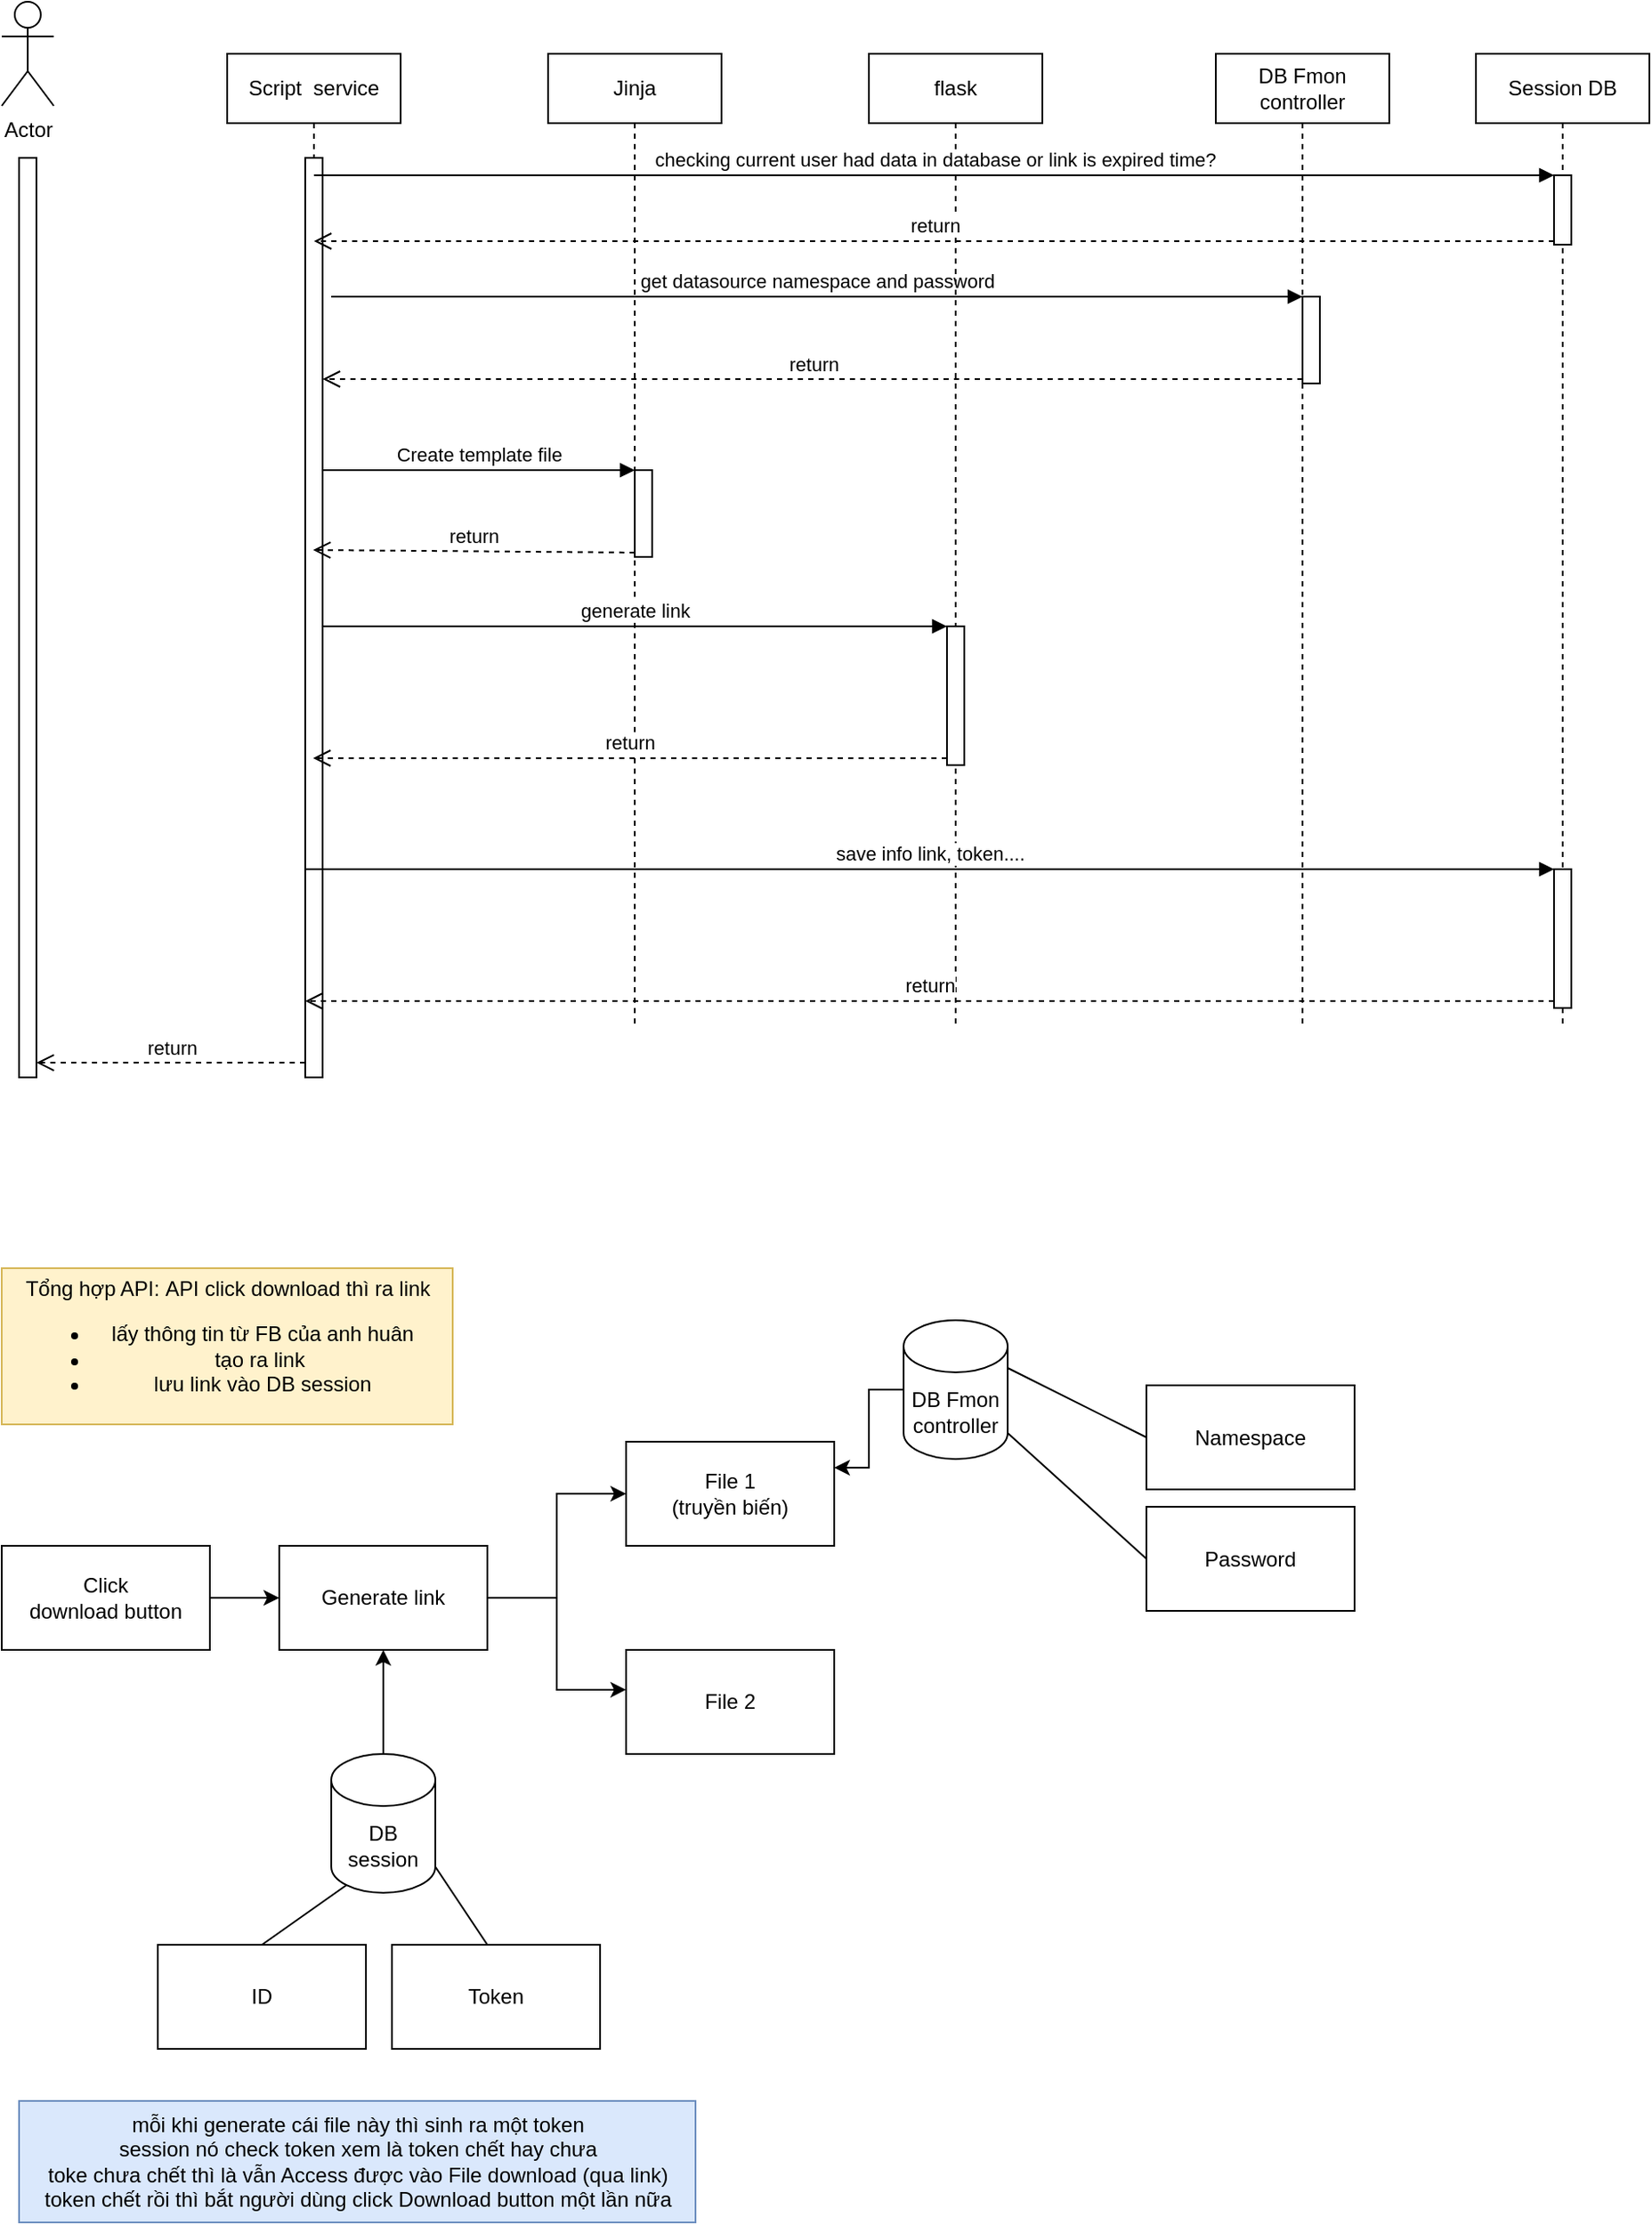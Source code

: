 <mxfile version="20.1.1" type="github">
  <diagram id="ONlVN_mibPTLU32uY-dU" name="Page-1">
    <mxGraphModel dx="1113" dy="759" grid="1" gridSize="10" guides="1" tooltips="1" connect="1" arrows="1" fold="1" page="1" pageScale="1" pageWidth="850" pageHeight="1100" math="0" shadow="0">
      <root>
        <mxCell id="0" />
        <mxCell id="1" parent="0" />
        <mxCell id="qlLl403qNk03ZVmU591X-13" value="Actor" style="shape=umlActor;verticalLabelPosition=bottom;verticalAlign=top;html=1;" vertex="1" parent="1">
          <mxGeometry x="150" y="60" width="30" height="60" as="geometry" />
        </mxCell>
        <mxCell id="qlLl403qNk03ZVmU591X-14" value="Script &amp;nbsp;service" style="shape=umlLifeline;perimeter=lifelinePerimeter;whiteSpace=wrap;html=1;container=1;collapsible=0;recursiveResize=0;outlineConnect=0;" vertex="1" parent="1">
          <mxGeometry x="280" y="90" width="100" height="590" as="geometry" />
        </mxCell>
        <mxCell id="qlLl403qNk03ZVmU591X-15" value="" style="html=1;points=[];perimeter=orthogonalPerimeter;" vertex="1" parent="qlLl403qNk03ZVmU591X-14">
          <mxGeometry x="45" y="60" width="10" height="530" as="geometry" />
        </mxCell>
        <mxCell id="qlLl403qNk03ZVmU591X-16" value="Jinja" style="shape=umlLifeline;perimeter=lifelinePerimeter;whiteSpace=wrap;html=1;container=1;collapsible=0;recursiveResize=0;outlineConnect=0;" vertex="1" parent="1">
          <mxGeometry x="465" y="90" width="100" height="560" as="geometry" />
        </mxCell>
        <mxCell id="qlLl403qNk03ZVmU591X-17" value="" style="html=1;points=[];perimeter=orthogonalPerimeter;" vertex="1" parent="qlLl403qNk03ZVmU591X-16">
          <mxGeometry x="50" y="240" width="10" height="50" as="geometry" />
        </mxCell>
        <mxCell id="qlLl403qNk03ZVmU591X-18" value="DB Fmon controller" style="shape=umlLifeline;perimeter=lifelinePerimeter;whiteSpace=wrap;html=1;container=1;collapsible=0;recursiveResize=0;outlineConnect=0;" vertex="1" parent="1">
          <mxGeometry x="850" y="90" width="100" height="560" as="geometry" />
        </mxCell>
        <mxCell id="qlLl403qNk03ZVmU591X-19" value="" style="html=1;points=[];perimeter=orthogonalPerimeter;" vertex="1" parent="qlLl403qNk03ZVmU591X-18">
          <mxGeometry x="50" y="140" width="10" height="50" as="geometry" />
        </mxCell>
        <mxCell id="qlLl403qNk03ZVmU591X-20" style="edgeStyle=orthogonalEdgeStyle;rounded=0;orthogonalLoop=1;jettySize=auto;html=1;exitX=1;exitY=0.5;exitDx=0;exitDy=0;entryX=0;entryY=0.5;entryDx=0;entryDy=0;" edge="1" parent="1" source="qlLl403qNk03ZVmU591X-21" target="qlLl403qNk03ZVmU591X-24">
          <mxGeometry relative="1" as="geometry" />
        </mxCell>
        <mxCell id="qlLl403qNk03ZVmU591X-21" value="Click &lt;br&gt;download button" style="rounded=0;whiteSpace=wrap;html=1;" vertex="1" parent="1">
          <mxGeometry x="150" y="950" width="120" height="60" as="geometry" />
        </mxCell>
        <mxCell id="qlLl403qNk03ZVmU591X-22" style="edgeStyle=orthogonalEdgeStyle;rounded=0;orthogonalLoop=1;jettySize=auto;html=1;exitX=1;exitY=0.5;exitDx=0;exitDy=0;entryX=0;entryY=0.5;entryDx=0;entryDy=0;" edge="1" parent="1" source="qlLl403qNk03ZVmU591X-24" target="qlLl403qNk03ZVmU591X-25">
          <mxGeometry relative="1" as="geometry">
            <Array as="points">
              <mxPoint x="470" y="980" />
              <mxPoint x="470" y="920" />
            </Array>
          </mxGeometry>
        </mxCell>
        <mxCell id="qlLl403qNk03ZVmU591X-23" style="edgeStyle=orthogonalEdgeStyle;rounded=0;orthogonalLoop=1;jettySize=auto;html=1;exitX=1;exitY=0.5;exitDx=0;exitDy=0;entryX=0;entryY=0.383;entryDx=0;entryDy=0;entryPerimeter=0;" edge="1" parent="1" source="qlLl403qNk03ZVmU591X-24" target="qlLl403qNk03ZVmU591X-26">
          <mxGeometry relative="1" as="geometry" />
        </mxCell>
        <mxCell id="qlLl403qNk03ZVmU591X-24" value="Generate link" style="rounded=0;whiteSpace=wrap;html=1;" vertex="1" parent="1">
          <mxGeometry x="310" y="950" width="120" height="60" as="geometry" />
        </mxCell>
        <mxCell id="qlLl403qNk03ZVmU591X-25" value="File 1&lt;br&gt;(truyền biến)" style="rounded=0;whiteSpace=wrap;html=1;" vertex="1" parent="1">
          <mxGeometry x="510" y="890" width="120" height="60" as="geometry" />
        </mxCell>
        <mxCell id="qlLl403qNk03ZVmU591X-26" value="File 2" style="rounded=0;whiteSpace=wrap;html=1;" vertex="1" parent="1">
          <mxGeometry x="510" y="1010" width="120" height="60" as="geometry" />
        </mxCell>
        <mxCell id="qlLl403qNk03ZVmU591X-27" value="Namespace" style="rounded=0;whiteSpace=wrap;html=1;" vertex="1" parent="1">
          <mxGeometry x="810" y="857.5" width="120" height="60" as="geometry" />
        </mxCell>
        <mxCell id="qlLl403qNk03ZVmU591X-28" value="Password" style="rounded=0;whiteSpace=wrap;html=1;" vertex="1" parent="1">
          <mxGeometry x="810" y="927.5" width="120" height="60" as="geometry" />
        </mxCell>
        <mxCell id="qlLl403qNk03ZVmU591X-29" style="edgeStyle=orthogonalEdgeStyle;rounded=0;orthogonalLoop=1;jettySize=auto;html=1;exitX=0;exitY=0.5;exitDx=0;exitDy=0;exitPerimeter=0;entryX=1;entryY=0.25;entryDx=0;entryDy=0;" edge="1" parent="1" source="qlLl403qNk03ZVmU591X-30" target="qlLl403qNk03ZVmU591X-25">
          <mxGeometry relative="1" as="geometry" />
        </mxCell>
        <mxCell id="qlLl403qNk03ZVmU591X-30" value="DB Fmon controller" style="shape=cylinder3;whiteSpace=wrap;html=1;boundedLbl=1;backgroundOutline=1;size=15;" vertex="1" parent="1">
          <mxGeometry x="670" y="820" width="60" height="80" as="geometry" />
        </mxCell>
        <mxCell id="qlLl403qNk03ZVmU591X-31" value="" style="endArrow=none;html=1;rounded=0;entryX=0;entryY=0.5;entryDx=0;entryDy=0;exitX=1;exitY=0;exitDx=0;exitDy=27.5;exitPerimeter=0;" edge="1" parent="1" source="qlLl403qNk03ZVmU591X-30" target="qlLl403qNk03ZVmU591X-27">
          <mxGeometry width="50" height="50" relative="1" as="geometry">
            <mxPoint x="720" y="850" as="sourcePoint" />
            <mxPoint x="770" y="887.5" as="targetPoint" />
          </mxGeometry>
        </mxCell>
        <mxCell id="qlLl403qNk03ZVmU591X-32" value="" style="endArrow=none;html=1;rounded=0;entryX=0;entryY=0.5;entryDx=0;entryDy=0;exitX=1;exitY=1;exitDx=0;exitDy=-15;exitPerimeter=0;" edge="1" parent="1" source="qlLl403qNk03ZVmU591X-30" target="qlLl403qNk03ZVmU591X-28">
          <mxGeometry width="50" height="50" relative="1" as="geometry">
            <mxPoint x="740" y="880" as="sourcePoint" />
            <mxPoint x="820" y="897.5" as="targetPoint" />
            <Array as="points" />
          </mxGeometry>
        </mxCell>
        <mxCell id="qlLl403qNk03ZVmU591X-33" style="edgeStyle=orthogonalEdgeStyle;rounded=0;orthogonalLoop=1;jettySize=auto;html=1;exitX=0.5;exitY=0;exitDx=0;exitDy=0;exitPerimeter=0;entryX=0.5;entryY=1;entryDx=0;entryDy=0;" edge="1" parent="1" source="qlLl403qNk03ZVmU591X-34" target="qlLl403qNk03ZVmU591X-24">
          <mxGeometry relative="1" as="geometry" />
        </mxCell>
        <mxCell id="qlLl403qNk03ZVmU591X-34" value="DB session" style="shape=cylinder3;whiteSpace=wrap;html=1;boundedLbl=1;backgroundOutline=1;size=15;" vertex="1" parent="1">
          <mxGeometry x="340" y="1070" width="60" height="80" as="geometry" />
        </mxCell>
        <mxCell id="qlLl403qNk03ZVmU591X-35" value="ID" style="rounded=0;whiteSpace=wrap;html=1;" vertex="1" parent="1">
          <mxGeometry x="240" y="1180" width="120" height="60" as="geometry" />
        </mxCell>
        <mxCell id="qlLl403qNk03ZVmU591X-36" value="Token" style="rounded=0;whiteSpace=wrap;html=1;" vertex="1" parent="1">
          <mxGeometry x="375" y="1180" width="120" height="60" as="geometry" />
        </mxCell>
        <mxCell id="qlLl403qNk03ZVmU591X-37" value="" style="endArrow=none;html=1;rounded=0;entryX=0.145;entryY=1;entryDx=0;entryDy=-4.35;entryPerimeter=0;" edge="1" parent="1" target="qlLl403qNk03ZVmU591X-34">
          <mxGeometry width="50" height="50" relative="1" as="geometry">
            <mxPoint x="300" y="1180" as="sourcePoint" />
            <mxPoint x="350" y="1140" as="targetPoint" />
          </mxGeometry>
        </mxCell>
        <mxCell id="qlLl403qNk03ZVmU591X-38" value="" style="endArrow=none;html=1;rounded=0;entryX=1;entryY=1;entryDx=0;entryDy=-15;entryPerimeter=0;" edge="1" parent="1" target="qlLl403qNk03ZVmU591X-34">
          <mxGeometry width="50" height="50" relative="1" as="geometry">
            <mxPoint x="430" y="1180" as="sourcePoint" />
            <mxPoint x="480" y="1130" as="targetPoint" />
          </mxGeometry>
        </mxCell>
        <mxCell id="qlLl403qNk03ZVmU591X-39" value="mỗi khi generate cái file này thì sinh ra một token&lt;br&gt;session nó check token xem là token chết hay chưa&lt;br&gt;toke chưa chết thì là vẫn Access được vào File download (qua link)&lt;br&gt;token chết rồi thì bắt người dùng click Download button một lần nữa" style="text;html=1;align=center;verticalAlign=middle;resizable=0;points=[];autosize=1;strokeColor=#6c8ebf;fillColor=#dae8fc;" vertex="1" parent="1">
          <mxGeometry x="160" y="1270" width="390" height="70" as="geometry" />
        </mxCell>
        <mxCell id="qlLl403qNk03ZVmU591X-40" value="Tổng hợp API:&amp;nbsp;API click download thì ra link&lt;br&gt;&lt;ul&gt;&lt;li&gt;lấy thông tin từ FB của anh huân&lt;/li&gt;&lt;li&gt;tạo ra link&amp;nbsp;&lt;/li&gt;&lt;li&gt;lưu link vào DB session&lt;/li&gt;&lt;/ul&gt;" style="text;html=1;align=center;verticalAlign=middle;resizable=0;points=[];autosize=1;strokeColor=#d6b656;fillColor=#fff2cc;" vertex="1" parent="1">
          <mxGeometry x="150" y="790" width="260" height="90" as="geometry" />
        </mxCell>
        <mxCell id="qlLl403qNk03ZVmU591X-41" value="Session DB" style="shape=umlLifeline;perimeter=lifelinePerimeter;whiteSpace=wrap;html=1;container=1;collapsible=0;recursiveResize=0;outlineConnect=0;" vertex="1" parent="1">
          <mxGeometry x="1000" y="90" width="100" height="560" as="geometry" />
        </mxCell>
        <mxCell id="qlLl403qNk03ZVmU591X-42" value="" style="html=1;points=[];perimeter=orthogonalPerimeter;" vertex="1" parent="qlLl403qNk03ZVmU591X-41">
          <mxGeometry x="45" y="470" width="10" height="80" as="geometry" />
        </mxCell>
        <mxCell id="qlLl403qNk03ZVmU591X-43" value="" style="html=1;points=[];perimeter=orthogonalPerimeter;" vertex="1" parent="qlLl403qNk03ZVmU591X-41">
          <mxGeometry x="45" y="70" width="10" height="40" as="geometry" />
        </mxCell>
        <mxCell id="qlLl403qNk03ZVmU591X-44" value="" style="html=1;points=[];perimeter=orthogonalPerimeter;" vertex="1" parent="1">
          <mxGeometry x="160" y="150" width="10" height="530" as="geometry" />
        </mxCell>
        <mxCell id="qlLl403qNk03ZVmU591X-45" value="get datasource namespace and password" style="html=1;verticalAlign=bottom;endArrow=block;entryX=0;entryY=0;rounded=0;" edge="1" parent="1" target="qlLl403qNk03ZVmU591X-19">
          <mxGeometry relative="1" as="geometry">
            <mxPoint x="340" y="230" as="sourcePoint" />
          </mxGeometry>
        </mxCell>
        <mxCell id="qlLl403qNk03ZVmU591X-46" value="return" style="html=1;verticalAlign=bottom;endArrow=open;dashed=1;endSize=8;exitX=0;exitY=0.95;rounded=0;" edge="1" parent="1" source="qlLl403qNk03ZVmU591X-19" target="qlLl403qNk03ZVmU591X-15">
          <mxGeometry relative="1" as="geometry">
            <mxPoint x="330" y="270" as="targetPoint" />
          </mxGeometry>
        </mxCell>
        <mxCell id="qlLl403qNk03ZVmU591X-47" value="flask" style="shape=umlLifeline;perimeter=lifelinePerimeter;whiteSpace=wrap;html=1;container=1;collapsible=0;recursiveResize=0;outlineConnect=0;" vertex="1" parent="1">
          <mxGeometry x="650" y="90" width="100" height="560" as="geometry" />
        </mxCell>
        <mxCell id="qlLl403qNk03ZVmU591X-48" value="" style="html=1;points=[];perimeter=orthogonalPerimeter;" vertex="1" parent="qlLl403qNk03ZVmU591X-47">
          <mxGeometry x="45" y="330" width="10" height="80" as="geometry" />
        </mxCell>
        <mxCell id="qlLl403qNk03ZVmU591X-49" value="Create template file" style="html=1;verticalAlign=bottom;endArrow=block;entryX=0;entryY=0;rounded=0;" edge="1" parent="1" source="qlLl403qNk03ZVmU591X-15" target="qlLl403qNk03ZVmU591X-17">
          <mxGeometry relative="1" as="geometry">
            <mxPoint x="329.5" y="300" as="sourcePoint" />
          </mxGeometry>
        </mxCell>
        <mxCell id="qlLl403qNk03ZVmU591X-50" value="return" style="html=1;verticalAlign=bottom;endArrow=open;dashed=1;endSize=8;exitX=0;exitY=0.95;rounded=0;" edge="1" parent="1" source="qlLl403qNk03ZVmU591X-17">
          <mxGeometry relative="1" as="geometry">
            <mxPoint x="329.5" y="376" as="targetPoint" />
          </mxGeometry>
        </mxCell>
        <mxCell id="qlLl403qNk03ZVmU591X-51" value="generate link" style="html=1;verticalAlign=bottom;endArrow=block;entryX=0;entryY=0;rounded=0;" edge="1" parent="1" source="qlLl403qNk03ZVmU591X-15" target="qlLl403qNk03ZVmU591X-48">
          <mxGeometry relative="1" as="geometry">
            <mxPoint x="625" y="420" as="sourcePoint" />
          </mxGeometry>
        </mxCell>
        <mxCell id="qlLl403qNk03ZVmU591X-52" value="return" style="html=1;verticalAlign=bottom;endArrow=open;dashed=1;endSize=8;exitX=0;exitY=0.95;rounded=0;" edge="1" parent="1" source="qlLl403qNk03ZVmU591X-48">
          <mxGeometry relative="1" as="geometry">
            <mxPoint x="329.5" y="496" as="targetPoint" />
          </mxGeometry>
        </mxCell>
        <mxCell id="qlLl403qNk03ZVmU591X-53" value="save info link, token...." style="html=1;verticalAlign=bottom;endArrow=block;entryX=0;entryY=0;rounded=0;" edge="1" parent="1" target="qlLl403qNk03ZVmU591X-42">
          <mxGeometry relative="1" as="geometry">
            <mxPoint x="325" y="560.0" as="sourcePoint" />
            <Array as="points">
              <mxPoint x="625.5" y="560" />
            </Array>
          </mxGeometry>
        </mxCell>
        <mxCell id="qlLl403qNk03ZVmU591X-54" value="return" style="html=1;verticalAlign=bottom;endArrow=open;dashed=1;endSize=8;exitX=0;exitY=0.95;rounded=0;" edge="1" parent="1" source="qlLl403qNk03ZVmU591X-42">
          <mxGeometry relative="1" as="geometry">
            <mxPoint x="325" y="636" as="targetPoint" />
          </mxGeometry>
        </mxCell>
        <mxCell id="qlLl403qNk03ZVmU591X-55" value="return" style="html=1;verticalAlign=bottom;endArrow=open;dashed=1;endSize=8;rounded=0;exitX=0;exitY=0.984;exitDx=0;exitDy=0;exitPerimeter=0;" edge="1" parent="1" source="qlLl403qNk03ZVmU591X-15" target="qlLl403qNk03ZVmU591X-44">
          <mxGeometry relative="1" as="geometry">
            <mxPoint x="320" y="670" as="sourcePoint" />
            <mxPoint x="240" y="670" as="targetPoint" />
          </mxGeometry>
        </mxCell>
        <mxCell id="qlLl403qNk03ZVmU591X-56" value="checking current user had data in database or link is expired time?" style="html=1;verticalAlign=bottom;endArrow=block;entryX=0;entryY=0;rounded=0;" edge="1" parent="1" target="qlLl403qNk03ZVmU591X-43">
          <mxGeometry relative="1" as="geometry">
            <mxPoint x="330" y="160" as="sourcePoint" />
          </mxGeometry>
        </mxCell>
        <mxCell id="qlLl403qNk03ZVmU591X-57" value="return" style="html=1;verticalAlign=bottom;endArrow=open;dashed=1;endSize=8;exitX=0;exitY=0.95;rounded=0;" edge="1" parent="1" source="qlLl403qNk03ZVmU591X-43" target="qlLl403qNk03ZVmU591X-14">
          <mxGeometry relative="1" as="geometry">
            <mxPoint x="975" y="216" as="targetPoint" />
          </mxGeometry>
        </mxCell>
      </root>
    </mxGraphModel>
  </diagram>
</mxfile>
